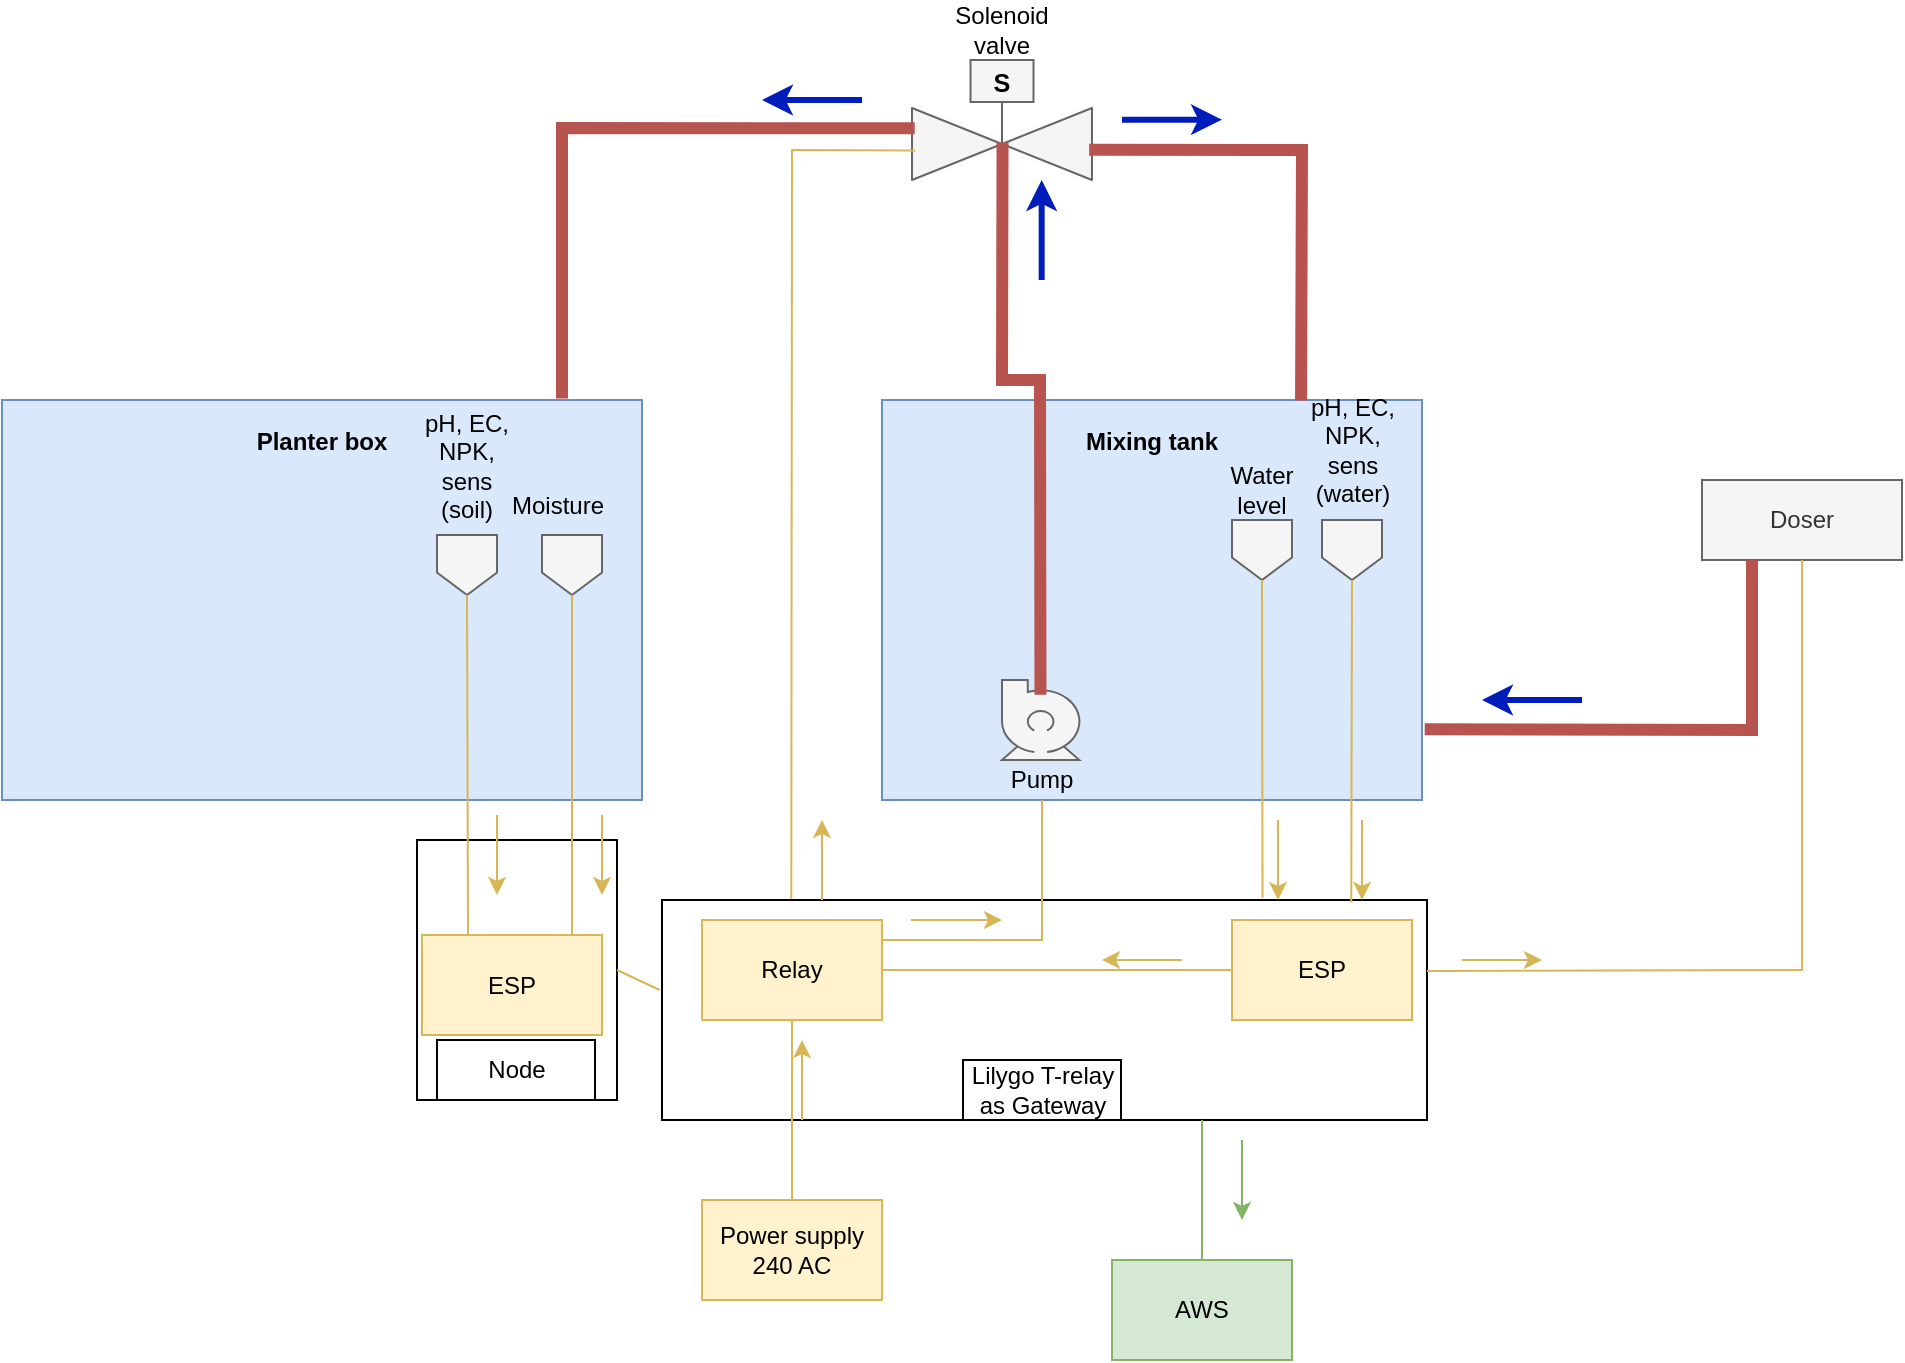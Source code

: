 <mxfile version="21.6.8" type="device">
  <diagram name="Page-1" id="U6Y1kuCNLoN3sCtDY25j">
    <mxGraphModel dx="1216" dy="712" grid="1" gridSize="10" guides="1" tooltips="1" connect="1" arrows="1" fold="1" page="1" pageScale="1" pageWidth="1100" pageHeight="850" math="0" shadow="0">
      <root>
        <mxCell id="0" />
        <mxCell id="1" parent="0" />
        <mxCell id="00phFU2rRCMJU7jdcwVd-1" value="&lt;b&gt;Planter box&lt;/b&gt;&lt;br&gt;&lt;br&gt;&lt;br&gt;&lt;br&gt;&lt;br&gt;&lt;br&gt;&lt;br&gt;&lt;br&gt;&lt;br&gt;&lt;br&gt;&lt;br&gt;&lt;br&gt;" style="rounded=0;whiteSpace=wrap;html=1;fillColor=#dae8fc;strokeColor=#6c8ebf;" parent="1" vertex="1">
          <mxGeometry x="50" y="230" width="320" height="200" as="geometry" />
        </mxCell>
        <mxCell id="5iOmylpKupVFzkbTGkgb-2" value="" style="rounded=0;whiteSpace=wrap;html=1;" parent="1" vertex="1">
          <mxGeometry x="257.5" y="450" width="100" height="130" as="geometry" />
        </mxCell>
        <mxCell id="D4PkcG-bPS566rzzm9Mx-2" value="" style="rounded=0;whiteSpace=wrap;html=1;" parent="1" vertex="1">
          <mxGeometry x="380" y="480" width="382.5" height="110" as="geometry" />
        </mxCell>
        <mxCell id="00phFU2rRCMJU7jdcwVd-2" value="&lt;b&gt;Mixing tank&lt;/b&gt;&lt;br&gt;&lt;br&gt;&lt;br&gt;&lt;br&gt;&lt;br&gt;&lt;br&gt;&lt;br&gt;&lt;br&gt;&lt;br&gt;&lt;br&gt;&lt;br&gt;&lt;br&gt;" style="rounded=0;whiteSpace=wrap;html=1;fillColor=#dae8fc;strokeColor=#6c8ebf;" parent="1" vertex="1">
          <mxGeometry x="490" y="230" width="270" height="200" as="geometry" />
        </mxCell>
        <mxCell id="00phFU2rRCMJU7jdcwVd-3" value="Doser" style="rounded=0;whiteSpace=wrap;html=1;fillColor=#f5f5f5;strokeColor=#666666;fontColor=#333333;" parent="1" vertex="1">
          <mxGeometry x="900" y="270" width="100" height="40" as="geometry" />
        </mxCell>
        <mxCell id="UCaZJMUw1IZfUJYBVw5F-2" value="" style="verticalLabelPosition=bottom;align=center;html=1;verticalAlign=top;pointerEvents=1;dashed=0;shape=mxgraph.pid2valves.valve;valveType=gate;actuator=solenoid;fillColor=#f5f5f5;fontColor=#333333;strokeColor=#666666;" parent="1" vertex="1">
          <mxGeometry x="505" y="60" width="90" height="60" as="geometry" />
        </mxCell>
        <mxCell id="UCaZJMUw1IZfUJYBVw5F-3" value="" style="shape=mxgraph.pid.pumps.centrifugal_pump_2;html=1;pointerEvents=1;align=center;verticalLabelPosition=bottom;verticalAlign=top;dashed=0;fillColor=#f5f5f5;fontColor=#333333;strokeColor=#666666;" parent="1" vertex="1">
          <mxGeometry x="550" y="370" width="40" height="40" as="geometry" />
        </mxCell>
        <mxCell id="UCaZJMUw1IZfUJYBVw5F-4" value="" style="shape=offPageConnector;whiteSpace=wrap;html=1;fillColor=#f5f5f5;fontColor=#333333;strokeColor=#666666;" parent="1" vertex="1">
          <mxGeometry x="665" y="290" width="30" height="30" as="geometry" />
        </mxCell>
        <mxCell id="UCaZJMUw1IZfUJYBVw5F-6" value="" style="shape=offPageConnector;whiteSpace=wrap;html=1;fillColor=#f5f5f5;fontColor=#333333;strokeColor=#666666;" parent="1" vertex="1">
          <mxGeometry x="710" y="290" width="30" height="30" as="geometry" />
        </mxCell>
        <mxCell id="UCaZJMUw1IZfUJYBVw5F-7" value="ESP" style="rounded=0;whiteSpace=wrap;html=1;fillColor=#fff2cc;strokeColor=#d6b656;" parent="1" vertex="1">
          <mxGeometry x="665" y="490" width="90" height="50" as="geometry" />
        </mxCell>
        <mxCell id="UCaZJMUw1IZfUJYBVw5F-8" value="Water level" style="text;html=1;strokeColor=none;fillColor=none;align=center;verticalAlign=middle;whiteSpace=wrap;rounded=0;" parent="1" vertex="1">
          <mxGeometry x="650" y="260" width="60" height="30" as="geometry" />
        </mxCell>
        <mxCell id="UCaZJMUw1IZfUJYBVw5F-10" value="pH, EC, NPK, sens (water)" style="text;html=1;strokeColor=none;fillColor=none;align=center;verticalAlign=middle;whiteSpace=wrap;rounded=0;" parent="1" vertex="1">
          <mxGeometry x="702.5" y="240" width="45" height="30" as="geometry" />
        </mxCell>
        <mxCell id="UCaZJMUw1IZfUJYBVw5F-11" value="Relay" style="rounded=0;whiteSpace=wrap;html=1;fillColor=#fff2cc;strokeColor=#d6b656;" parent="1" vertex="1">
          <mxGeometry x="400" y="490" width="90" height="50" as="geometry" />
        </mxCell>
        <mxCell id="UCaZJMUw1IZfUJYBVw5F-12" value="Power supply&lt;br&gt;240 AC" style="rounded=0;whiteSpace=wrap;html=1;fillColor=#fff2cc;strokeColor=#d6b656;" parent="1" vertex="1">
          <mxGeometry x="400" y="630" width="90" height="50" as="geometry" />
        </mxCell>
        <mxCell id="UCaZJMUw1IZfUJYBVw5F-14" value="" style="endArrow=none;html=1;rounded=0;entryX=0.901;entryY=0.011;entryDx=0;entryDy=0;exitX=0.5;exitY=1;exitDx=0;exitDy=0;entryPerimeter=0;fillColor=#fff2cc;strokeColor=#d6b656;" parent="1" source="UCaZJMUw1IZfUJYBVw5F-6" target="D4PkcG-bPS566rzzm9Mx-2" edge="1">
          <mxGeometry width="50" height="50" relative="1" as="geometry">
            <mxPoint x="650" y="430" as="sourcePoint" />
            <mxPoint x="700" y="380" as="targetPoint" />
          </mxGeometry>
        </mxCell>
        <mxCell id="UCaZJMUw1IZfUJYBVw5F-15" value="" style="endArrow=none;html=1;rounded=0;entryX=0.785;entryY=-0.01;entryDx=0;entryDy=0;entryPerimeter=0;fillColor=#fff2cc;strokeColor=#d6b656;exitX=0.5;exitY=1;exitDx=0;exitDy=0;" parent="1" source="UCaZJMUw1IZfUJYBVw5F-4" target="D4PkcG-bPS566rzzm9Mx-2" edge="1">
          <mxGeometry width="50" height="50" relative="1" as="geometry">
            <mxPoint x="679" y="320" as="sourcePoint" />
            <mxPoint x="679.83" y="489" as="targetPoint" />
          </mxGeometry>
        </mxCell>
        <mxCell id="UCaZJMUw1IZfUJYBVw5F-16" value="" style="endArrow=none;html=1;rounded=0;entryX=0;entryY=0.5;entryDx=0;entryDy=0;exitX=1;exitY=0.5;exitDx=0;exitDy=0;fillColor=#fff2cc;strokeColor=#d6b656;" parent="1" source="UCaZJMUw1IZfUJYBVw5F-11" target="UCaZJMUw1IZfUJYBVw5F-7" edge="1">
          <mxGeometry width="50" height="50" relative="1" as="geometry">
            <mxPoint x="590" y="511" as="sourcePoint" />
            <mxPoint x="590" y="680" as="targetPoint" />
          </mxGeometry>
        </mxCell>
        <mxCell id="UCaZJMUw1IZfUJYBVw5F-17" value="" style="endArrow=none;html=1;rounded=0;entryX=0.5;entryY=0;entryDx=0;entryDy=0;exitX=0.5;exitY=1;exitDx=0;exitDy=0;fillColor=#fff2cc;strokeColor=#d6b656;" parent="1" source="UCaZJMUw1IZfUJYBVw5F-11" target="UCaZJMUw1IZfUJYBVw5F-12" edge="1">
          <mxGeometry width="50" height="50" relative="1" as="geometry">
            <mxPoint x="444.5" y="461" as="sourcePoint" />
            <mxPoint x="444.5" y="630" as="targetPoint" />
          </mxGeometry>
        </mxCell>
        <mxCell id="UCaZJMUw1IZfUJYBVw5F-18" value="Pump" style="text;html=1;strokeColor=none;fillColor=none;align=center;verticalAlign=middle;whiteSpace=wrap;rounded=0;" parent="1" vertex="1">
          <mxGeometry x="550" y="410" width="40" height="20" as="geometry" />
        </mxCell>
        <mxCell id="UCaZJMUw1IZfUJYBVw5F-19" value="" style="endArrow=none;html=1;rounded=0;fillColor=#fff2cc;strokeColor=#d6b656;entryX=0.5;entryY=1;entryDx=0;entryDy=0;" parent="1" target="UCaZJMUw1IZfUJYBVw5F-18" edge="1">
          <mxGeometry width="50" height="50" relative="1" as="geometry">
            <mxPoint x="490" y="500" as="sourcePoint" />
            <mxPoint x="570" y="500" as="targetPoint" />
            <Array as="points">
              <mxPoint x="570" y="500" />
            </Array>
          </mxGeometry>
        </mxCell>
        <mxCell id="UCaZJMUw1IZfUJYBVw5F-20" value="" style="endArrow=none;html=1;rounded=0;fillColor=#fff2cc;strokeColor=#d6b656;exitX=0.018;exitY=0.755;exitDx=0;exitDy=0;exitPerimeter=0;entryX=0.169;entryY=-0.005;entryDx=0;entryDy=0;entryPerimeter=0;" parent="1" source="UCaZJMUw1IZfUJYBVw5F-2" target="D4PkcG-bPS566rzzm9Mx-2" edge="1">
          <mxGeometry width="50" height="50" relative="1" as="geometry">
            <mxPoint x="440" y="150" as="sourcePoint" />
            <mxPoint x="445" y="490" as="targetPoint" />
            <Array as="points">
              <mxPoint x="445" y="105" />
            </Array>
          </mxGeometry>
        </mxCell>
        <mxCell id="UCaZJMUw1IZfUJYBVw5F-21" value="" style="endArrow=none;html=1;rounded=0;entryX=0.5;entryY=1;entryDx=0;entryDy=0;fillColor=#fff2cc;strokeColor=#d6b656;exitX=1;exitY=0.323;exitDx=0;exitDy=0;exitPerimeter=0;" parent="1" source="D4PkcG-bPS566rzzm9Mx-2" target="00phFU2rRCMJU7jdcwVd-3" edge="1">
          <mxGeometry width="50" height="50" relative="1" as="geometry">
            <mxPoint x="760" y="515" as="sourcePoint" />
            <mxPoint x="930" y="514.66" as="targetPoint" />
            <Array as="points">
              <mxPoint x="950" y="515" />
            </Array>
          </mxGeometry>
        </mxCell>
        <mxCell id="UCaZJMUw1IZfUJYBVw5F-22" value="Solenoid valve" style="text;html=1;strokeColor=none;fillColor=none;align=center;verticalAlign=middle;whiteSpace=wrap;rounded=0;" parent="1" vertex="1">
          <mxGeometry x="520" y="30" width="60" height="30" as="geometry" />
        </mxCell>
        <mxCell id="UCaZJMUw1IZfUJYBVw5F-23" value="" style="endArrow=classic;html=1;rounded=0;endWidth=11.724;fillColor=#fff2cc;strokeColor=#d6b656;" parent="1" edge="1">
          <mxGeometry width="50" height="50" relative="1" as="geometry">
            <mxPoint x="780" y="510" as="sourcePoint" />
            <mxPoint x="820" y="510" as="targetPoint" />
          </mxGeometry>
        </mxCell>
        <mxCell id="UCaZJMUw1IZfUJYBVw5F-25" value="" style="endArrow=classic;html=1;rounded=0;endWidth=11.724;fillColor=#fff2cc;strokeColor=#d6b656;" parent="1" edge="1">
          <mxGeometry width="50" height="50" relative="1" as="geometry">
            <mxPoint x="730" y="440" as="sourcePoint" />
            <mxPoint x="730" y="480" as="targetPoint" />
          </mxGeometry>
        </mxCell>
        <mxCell id="UCaZJMUw1IZfUJYBVw5F-26" value="" style="endArrow=classic;html=1;rounded=0;endWidth=11.724;fillColor=#fff2cc;strokeColor=#d6b656;" parent="1" edge="1">
          <mxGeometry width="50" height="50" relative="1" as="geometry">
            <mxPoint x="688" y="440" as="sourcePoint" />
            <mxPoint x="688" y="480" as="targetPoint" />
          </mxGeometry>
        </mxCell>
        <mxCell id="UCaZJMUw1IZfUJYBVw5F-27" value="" style="endArrow=classic;html=1;rounded=0;endWidth=11.724;fillColor=#fff2cc;strokeColor=#d6b656;" parent="1" edge="1">
          <mxGeometry width="50" height="50" relative="1" as="geometry">
            <mxPoint x="640" y="510" as="sourcePoint" />
            <mxPoint x="600" y="510" as="targetPoint" />
          </mxGeometry>
        </mxCell>
        <mxCell id="UCaZJMUw1IZfUJYBVw5F-28" value="" style="endArrow=classic;html=1;rounded=0;endWidth=11.724;fillColor=#fff2cc;strokeColor=#d6b656;" parent="1" edge="1">
          <mxGeometry width="50" height="50" relative="1" as="geometry">
            <mxPoint x="450" y="590" as="sourcePoint" />
            <mxPoint x="450" y="550" as="targetPoint" />
          </mxGeometry>
        </mxCell>
        <mxCell id="UCaZJMUw1IZfUJYBVw5F-29" value="" style="endArrow=classic;html=1;rounded=0;endWidth=11.724;fillColor=#fff2cc;strokeColor=#d6b656;" parent="1" edge="1">
          <mxGeometry width="50" height="50" relative="1" as="geometry">
            <mxPoint x="504.43" y="490" as="sourcePoint" />
            <mxPoint x="550" y="490" as="targetPoint" />
          </mxGeometry>
        </mxCell>
        <mxCell id="UCaZJMUw1IZfUJYBVw5F-30" value="" style="endArrow=classic;html=1;rounded=0;endWidth=11.724;fillColor=#fff2cc;strokeColor=#d6b656;" parent="1" edge="1">
          <mxGeometry width="50" height="50" relative="1" as="geometry">
            <mxPoint x="460" y="480" as="sourcePoint" />
            <mxPoint x="460" y="440" as="targetPoint" />
          </mxGeometry>
        </mxCell>
        <mxCell id="UCaZJMUw1IZfUJYBVw5F-31" value="" style="endArrow=none;html=1;rounded=0;entryX=0.5;entryY=1;entryDx=0;entryDy=0;exitX=1.005;exitY=0.823;exitDx=0;exitDy=0;fillColor=#f8cecc;strokeColor=#b85450;strokeWidth=6;exitPerimeter=0;" parent="1" source="00phFU2rRCMJU7jdcwVd-2" edge="1">
          <mxGeometry width="50" height="50" relative="1" as="geometry">
            <mxPoint x="730" y="514.66" as="sourcePoint" />
            <mxPoint x="925" y="310" as="targetPoint" />
            <Array as="points">
              <mxPoint x="925" y="395" />
            </Array>
          </mxGeometry>
        </mxCell>
        <mxCell id="UCaZJMUw1IZfUJYBVw5F-32" value="" style="endArrow=none;html=1;rounded=0;fillColor=#f8cecc;strokeColor=#b85450;strokeWidth=6;exitX=0.503;exitY=0.688;exitDx=0;exitDy=0;exitPerimeter=0;entryX=0.481;entryY=0.183;entryDx=0;entryDy=0;entryPerimeter=0;" parent="1" source="UCaZJMUw1IZfUJYBVw5F-2" target="UCaZJMUw1IZfUJYBVw5F-3" edge="1">
          <mxGeometry width="50" height="50" relative="1" as="geometry">
            <mxPoint x="551.35" y="110.0" as="sourcePoint" />
            <mxPoint x="570" y="370" as="targetPoint" />
            <Array as="points">
              <mxPoint x="550" y="220" />
              <mxPoint x="569" y="220" />
            </Array>
          </mxGeometry>
        </mxCell>
        <mxCell id="UCaZJMUw1IZfUJYBVw5F-33" value="" style="endArrow=none;html=1;rounded=0;entryX=0.776;entryY=0.001;entryDx=0;entryDy=0;exitX=0.984;exitY=0.747;exitDx=0;exitDy=0;fillColor=#f8cecc;strokeColor=#b85450;strokeWidth=6;exitPerimeter=0;entryPerimeter=0;" parent="1" source="UCaZJMUw1IZfUJYBVw5F-2" target="00phFU2rRCMJU7jdcwVd-2" edge="1">
          <mxGeometry width="50" height="50" relative="1" as="geometry">
            <mxPoint x="595" y="95" as="sourcePoint" />
            <mxPoint x="759" y="10" as="targetPoint" />
            <Array as="points">
              <mxPoint x="700" y="105" />
            </Array>
          </mxGeometry>
        </mxCell>
        <mxCell id="UCaZJMUw1IZfUJYBVw5F-34" value="" style="endArrow=none;html=1;rounded=0;fillColor=#f8cecc;strokeColor=#b85450;strokeWidth=6;exitX=0.015;exitY=0.569;exitDx=0;exitDy=0;exitPerimeter=0;entryX=0.875;entryY=-0.004;entryDx=0;entryDy=0;entryPerimeter=0;" parent="1" source="UCaZJMUw1IZfUJYBVw5F-2" target="00phFU2rRCMJU7jdcwVd-1" edge="1">
          <mxGeometry width="50" height="50" relative="1" as="geometry">
            <mxPoint x="500" y="90" as="sourcePoint" />
            <mxPoint x="320" y="190" as="targetPoint" />
            <Array as="points">
              <mxPoint x="330" y="94" />
            </Array>
          </mxGeometry>
        </mxCell>
        <mxCell id="UCaZJMUw1IZfUJYBVw5F-35" value="" style="endArrow=classic;html=1;rounded=0;endWidth=11.724;fillColor=#0050ef;strokeColor=#001DBC;strokeWidth=3;" parent="1" edge="1">
          <mxGeometry width="50" height="50" relative="1" as="geometry">
            <mxPoint x="840" y="380" as="sourcePoint" />
            <mxPoint x="790" y="380" as="targetPoint" />
          </mxGeometry>
        </mxCell>
        <mxCell id="UCaZJMUw1IZfUJYBVw5F-36" value="" style="endArrow=classic;html=1;rounded=0;endWidth=11.724;fillColor=#0050ef;strokeColor=#001DBC;strokeWidth=3;" parent="1" edge="1">
          <mxGeometry width="50" height="50" relative="1" as="geometry">
            <mxPoint x="610" y="89.83" as="sourcePoint" />
            <mxPoint x="660" y="89.83" as="targetPoint" />
          </mxGeometry>
        </mxCell>
        <mxCell id="UCaZJMUw1IZfUJYBVw5F-37" value="" style="endArrow=classic;html=1;rounded=0;endWidth=11.724;fillColor=#0050ef;strokeColor=#001DBC;strokeWidth=3;" parent="1" edge="1">
          <mxGeometry width="50" height="50" relative="1" as="geometry">
            <mxPoint x="480" y="80" as="sourcePoint" />
            <mxPoint x="430" y="80" as="targetPoint" />
          </mxGeometry>
        </mxCell>
        <mxCell id="UCaZJMUw1IZfUJYBVw5F-38" value="" style="endArrow=classic;html=1;rounded=0;endWidth=11.724;fillColor=#0050ef;strokeColor=#001DBC;strokeWidth=3;" parent="1" edge="1">
          <mxGeometry width="50" height="50" relative="1" as="geometry">
            <mxPoint x="569.83" y="170" as="sourcePoint" />
            <mxPoint x="569.83" y="120" as="targetPoint" />
          </mxGeometry>
        </mxCell>
        <mxCell id="D4PkcG-bPS566rzzm9Mx-3" value="Lilygo T-relay as Gateway" style="text;html=1;strokeColor=default;fillColor=none;align=center;verticalAlign=middle;whiteSpace=wrap;rounded=0;" parent="1" vertex="1">
          <mxGeometry x="530.5" y="560" width="79" height="30" as="geometry" />
        </mxCell>
        <mxCell id="D4PkcG-bPS566rzzm9Mx-7" value="" style="shape=offPageConnector;whiteSpace=wrap;html=1;fillColor=#f5f5f5;fontColor=#333333;strokeColor=#666666;" parent="1" vertex="1">
          <mxGeometry x="267.5" y="297.5" width="30" height="30" as="geometry" />
        </mxCell>
        <mxCell id="D4PkcG-bPS566rzzm9Mx-8" value="pH, EC, NPK, sens (soil)" style="text;html=1;strokeColor=none;fillColor=none;align=center;verticalAlign=middle;whiteSpace=wrap;rounded=0;" parent="1" vertex="1">
          <mxGeometry x="260" y="247.5" width="45" height="30" as="geometry" />
        </mxCell>
        <mxCell id="D4PkcG-bPS566rzzm9Mx-9" value="" style="endArrow=none;html=1;rounded=0;exitX=0.5;exitY=1;exitDx=0;exitDy=0;fillColor=#fff2cc;strokeColor=#d6b656;" parent="1" source="D4PkcG-bPS566rzzm9Mx-7" edge="1">
          <mxGeometry width="50" height="50" relative="1" as="geometry">
            <mxPoint x="207.5" y="437.5" as="sourcePoint" />
            <mxPoint x="283" y="497.5" as="targetPoint" />
            <Array as="points" />
          </mxGeometry>
        </mxCell>
        <mxCell id="D4PkcG-bPS566rzzm9Mx-10" value="" style="shape=offPageConnector;whiteSpace=wrap;html=1;fillColor=#f5f5f5;fontColor=#333333;strokeColor=#666666;" parent="1" vertex="1">
          <mxGeometry x="320" y="297.5" width="30" height="30" as="geometry" />
        </mxCell>
        <mxCell id="D4PkcG-bPS566rzzm9Mx-11" value="Moisture" style="text;html=1;strokeColor=none;fillColor=none;align=center;verticalAlign=middle;whiteSpace=wrap;rounded=0;" parent="1" vertex="1">
          <mxGeometry x="297.5" y="267.5" width="60" height="30" as="geometry" />
        </mxCell>
        <mxCell id="D4PkcG-bPS566rzzm9Mx-12" value="" style="endArrow=none;html=1;rounded=0;fillColor=#fff2cc;strokeColor=#d6b656;exitX=0.5;exitY=1;exitDx=0;exitDy=0;" parent="1" source="D4PkcG-bPS566rzzm9Mx-10" edge="1">
          <mxGeometry width="50" height="50" relative="1" as="geometry">
            <mxPoint x="334" y="327.5" as="sourcePoint" />
            <mxPoint x="335" y="497.5" as="targetPoint" />
            <Array as="points" />
          </mxGeometry>
        </mxCell>
        <mxCell id="D4PkcG-bPS566rzzm9Mx-13" value="" style="endArrow=classic;html=1;rounded=0;endWidth=11.724;fillColor=#fff2cc;strokeColor=#d6b656;" parent="1" edge="1">
          <mxGeometry width="50" height="50" relative="1" as="geometry">
            <mxPoint x="350" y="467.5" as="sourcePoint" />
            <mxPoint x="350" y="477.5" as="targetPoint" />
            <Array as="points">
              <mxPoint x="350" y="437.5" />
            </Array>
          </mxGeometry>
        </mxCell>
        <mxCell id="D4PkcG-bPS566rzzm9Mx-14" value="" style="endArrow=classic;html=1;rounded=0;endWidth=11.724;fillColor=#fff2cc;strokeColor=#d6b656;" parent="1" edge="1">
          <mxGeometry width="50" height="50" relative="1" as="geometry">
            <mxPoint x="297.5" y="467.5" as="sourcePoint" />
            <mxPoint x="297.5" y="477.5" as="targetPoint" />
            <Array as="points">
              <mxPoint x="297.5" y="437.5" />
            </Array>
          </mxGeometry>
        </mxCell>
        <mxCell id="5iOmylpKupVFzkbTGkgb-1" value="ESP" style="rounded=0;whiteSpace=wrap;html=1;fillColor=#fff2cc;strokeColor=#d6b656;" parent="1" vertex="1">
          <mxGeometry x="260" y="497.5" width="90" height="50" as="geometry" />
        </mxCell>
        <mxCell id="5iOmylpKupVFzkbTGkgb-3" value="Node" style="text;html=1;strokeColor=default;fillColor=none;align=center;verticalAlign=middle;whiteSpace=wrap;rounded=0;" parent="1" vertex="1">
          <mxGeometry x="267.5" y="550" width="79" height="30" as="geometry" />
        </mxCell>
        <mxCell id="5iOmylpKupVFzkbTGkgb-4" value="" style="endArrow=none;html=1;rounded=0;entryX=1;entryY=0.5;entryDx=0;entryDy=0;exitX=-0.003;exitY=0.409;exitDx=0;exitDy=0;fillColor=#fff2cc;strokeColor=#d6b656;exitPerimeter=0;" parent="1" source="D4PkcG-bPS566rzzm9Mx-2" target="5iOmylpKupVFzkbTGkgb-2" edge="1">
          <mxGeometry width="50" height="50" relative="1" as="geometry">
            <mxPoint x="370" y="460" as="sourcePoint" />
            <mxPoint x="370" y="550" as="targetPoint" />
          </mxGeometry>
        </mxCell>
        <mxCell id="jg2nMrfNA4UkTG1qtDvG-1" value="" style="endArrow=none;html=1;rounded=0;entryX=0.75;entryY=1;entryDx=0;entryDy=0;fillColor=#d5e8d4;strokeColor=#82b366;" parent="1" edge="1">
          <mxGeometry width="50" height="50" relative="1" as="geometry">
            <mxPoint x="650" y="660" as="sourcePoint" />
            <mxPoint x="650.005" y="590" as="targetPoint" />
          </mxGeometry>
        </mxCell>
        <mxCell id="jg2nMrfNA4UkTG1qtDvG-2" value="AWS" style="rounded=0;whiteSpace=wrap;html=1;fillColor=#d5e8d4;strokeColor=#82b366;" parent="1" vertex="1">
          <mxGeometry x="605" y="660" width="90" height="50" as="geometry" />
        </mxCell>
        <mxCell id="jg2nMrfNA4UkTG1qtDvG-3" value="" style="endArrow=classic;html=1;rounded=0;endWidth=11.724;fillColor=#d5e8d4;strokeColor=#82b366;" parent="1" edge="1">
          <mxGeometry width="50" height="50" relative="1" as="geometry">
            <mxPoint x="670" y="600" as="sourcePoint" />
            <mxPoint x="670" y="640" as="targetPoint" />
          </mxGeometry>
        </mxCell>
      </root>
    </mxGraphModel>
  </diagram>
</mxfile>
